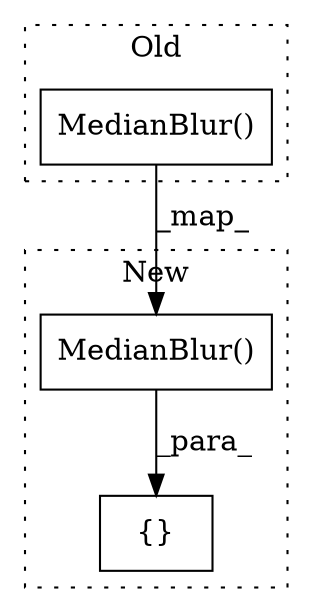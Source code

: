 digraph G {
subgraph cluster0 {
1 [label="MedianBlur()" a="75" s="668" l="33" shape="box"];
label = "Old";
style="dotted";
}
subgraph cluster1 {
2 [label="MedianBlur()" a="75" s="698" l="33" shape="box"];
3 [label="{}" a="59" s="596,731" l="14,0" shape="box"];
label = "New";
style="dotted";
}
1 -> 2 [label="_map_"];
2 -> 3 [label="_para_"];
}